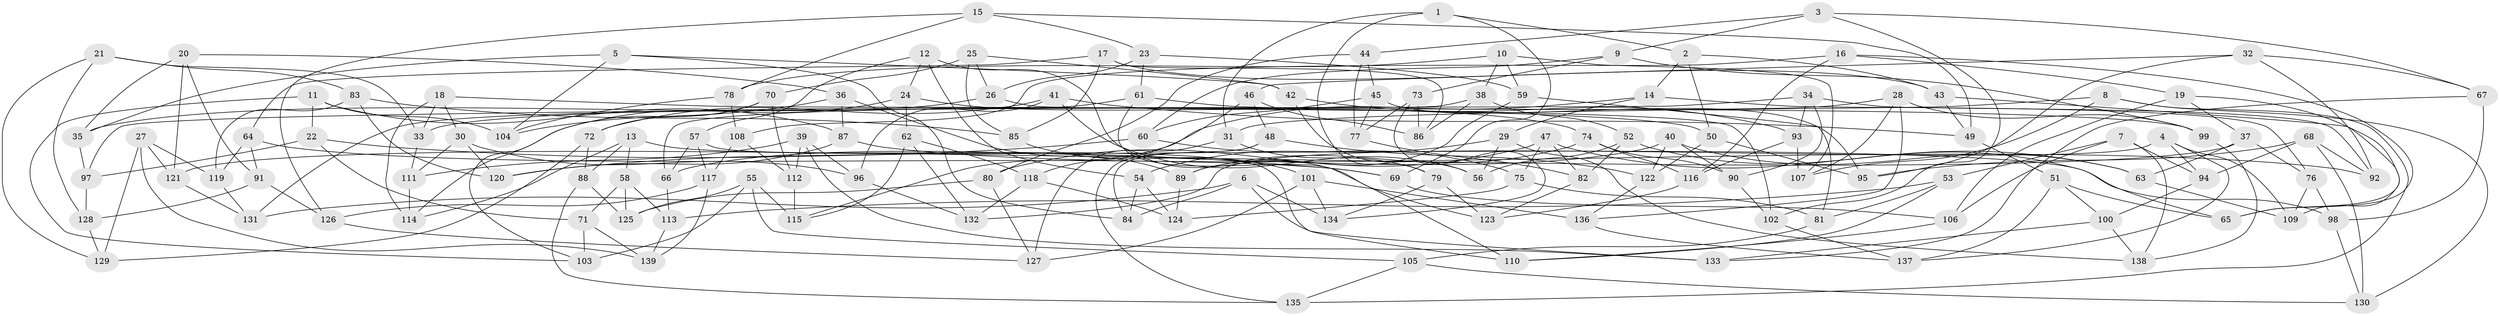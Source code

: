 // Generated by graph-tools (version 1.1) at 2025/02/03/09/25 03:02:54]
// undirected, 139 vertices, 278 edges
graph export_dot {
graph [start="1"]
  node [color=gray90,style=filled];
  1;
  2;
  3;
  4;
  5;
  6;
  7;
  8;
  9;
  10;
  11;
  12;
  13;
  14;
  15;
  16;
  17;
  18;
  19;
  20;
  21;
  22;
  23;
  24;
  25;
  26;
  27;
  28;
  29;
  30;
  31;
  32;
  33;
  34;
  35;
  36;
  37;
  38;
  39;
  40;
  41;
  42;
  43;
  44;
  45;
  46;
  47;
  48;
  49;
  50;
  51;
  52;
  53;
  54;
  55;
  56;
  57;
  58;
  59;
  60;
  61;
  62;
  63;
  64;
  65;
  66;
  67;
  68;
  69;
  70;
  71;
  72;
  73;
  74;
  75;
  76;
  77;
  78;
  79;
  80;
  81;
  82;
  83;
  84;
  85;
  86;
  87;
  88;
  89;
  90;
  91;
  92;
  93;
  94;
  95;
  96;
  97;
  98;
  99;
  100;
  101;
  102;
  103;
  104;
  105;
  106;
  107;
  108;
  109;
  110;
  111;
  112;
  113;
  114;
  115;
  116;
  117;
  118;
  119;
  120;
  121;
  122;
  123;
  124;
  125;
  126;
  127;
  128;
  129;
  130;
  131;
  132;
  133;
  134;
  135;
  136;
  137;
  138;
  139;
  1 -- 79;
  1 -- 31;
  1 -- 2;
  1 -- 69;
  2 -- 43;
  2 -- 50;
  2 -- 14;
  3 -- 67;
  3 -- 9;
  3 -- 44;
  3 -- 102;
  4 -- 137;
  4 -- 132;
  4 -- 109;
  4 -- 94;
  5 -- 104;
  5 -- 84;
  5 -- 35;
  5 -- 42;
  6 -- 131;
  6 -- 134;
  6 -- 133;
  6 -- 84;
  7 -- 138;
  7 -- 94;
  7 -- 106;
  7 -- 53;
  8 -- 107;
  8 -- 31;
  8 -- 130;
  8 -- 135;
  9 -- 99;
  9 -- 73;
  9 -- 60;
  10 -- 107;
  10 -- 78;
  10 -- 38;
  10 -- 59;
  11 -- 104;
  11 -- 22;
  11 -- 103;
  11 -- 87;
  12 -- 123;
  12 -- 24;
  12 -- 57;
  12 -- 54;
  13 -- 58;
  13 -- 114;
  13 -- 98;
  13 -- 88;
  14 -- 29;
  14 -- 76;
  14 -- 115;
  15 -- 23;
  15 -- 78;
  15 -- 49;
  15 -- 126;
  16 -- 65;
  16 -- 19;
  16 -- 108;
  16 -- 116;
  17 -- 64;
  17 -- 86;
  17 -- 43;
  17 -- 85;
  18 -- 114;
  18 -- 50;
  18 -- 33;
  18 -- 30;
  19 -- 106;
  19 -- 65;
  19 -- 37;
  20 -- 36;
  20 -- 121;
  20 -- 91;
  20 -- 35;
  21 -- 128;
  21 -- 33;
  21 -- 129;
  21 -- 83;
  22 -- 97;
  22 -- 71;
  22 -- 69;
  23 -- 61;
  23 -- 59;
  23 -- 26;
  24 -- 114;
  24 -- 74;
  24 -- 62;
  25 -- 85;
  25 -- 42;
  25 -- 70;
  25 -- 26;
  26 -- 102;
  26 -- 35;
  27 -- 129;
  27 -- 119;
  27 -- 121;
  27 -- 139;
  28 -- 136;
  28 -- 33;
  28 -- 99;
  28 -- 107;
  29 -- 54;
  29 -- 138;
  29 -- 56;
  30 -- 96;
  30 -- 120;
  30 -- 111;
  31 -- 79;
  31 -- 127;
  32 -- 95;
  32 -- 92;
  32 -- 46;
  32 -- 67;
  33 -- 111;
  34 -- 90;
  34 -- 93;
  34 -- 97;
  34 -- 92;
  35 -- 97;
  36 -- 104;
  36 -- 87;
  36 -- 89;
  37 -- 121;
  37 -- 76;
  37 -- 63;
  38 -- 66;
  38 -- 52;
  38 -- 86;
  39 -- 112;
  39 -- 133;
  39 -- 111;
  39 -- 96;
  40 -- 66;
  40 -- 63;
  40 -- 122;
  40 -- 90;
  41 -- 49;
  41 -- 72;
  41 -- 96;
  41 -- 56;
  42 -- 93;
  42 -- 56;
  43 -- 109;
  43 -- 49;
  44 -- 77;
  44 -- 80;
  44 -- 45;
  45 -- 95;
  45 -- 60;
  45 -- 77;
  46 -- 86;
  46 -- 48;
  46 -- 118;
  47 -- 80;
  47 -- 82;
  47 -- 75;
  47 -- 63;
  48 -- 84;
  48 -- 135;
  48 -- 122;
  49 -- 51;
  50 -- 122;
  50 -- 95;
  51 -- 100;
  51 -- 65;
  51 -- 137;
  52 -- 56;
  52 -- 82;
  52 -- 65;
  53 -- 110;
  53 -- 81;
  53 -- 113;
  54 -- 84;
  54 -- 124;
  55 -- 103;
  55 -- 105;
  55 -- 115;
  55 -- 125;
  57 -- 117;
  57 -- 110;
  57 -- 66;
  58 -- 125;
  58 -- 71;
  58 -- 113;
  59 -- 89;
  59 -- 81;
  60 -- 120;
  60 -- 75;
  61 -- 110;
  61 -- 131;
  61 -- 99;
  62 -- 115;
  62 -- 118;
  62 -- 132;
  63 -- 109;
  64 -- 69;
  64 -- 119;
  64 -- 91;
  66 -- 113;
  67 -- 133;
  67 -- 98;
  68 -- 92;
  68 -- 95;
  68 -- 94;
  68 -- 130;
  69 -- 106;
  70 -- 112;
  70 -- 72;
  70 -- 103;
  71 -- 139;
  71 -- 103;
  72 -- 88;
  72 -- 129;
  73 -- 134;
  73 -- 77;
  73 -- 86;
  74 -- 89;
  74 -- 116;
  74 -- 90;
  75 -- 124;
  75 -- 81;
  76 -- 109;
  76 -- 98;
  77 -- 82;
  78 -- 104;
  78 -- 108;
  79 -- 123;
  79 -- 134;
  80 -- 125;
  80 -- 127;
  81 -- 105;
  82 -- 123;
  83 -- 119;
  83 -- 120;
  83 -- 85;
  85 -- 101;
  87 -- 92;
  87 -- 120;
  88 -- 135;
  88 -- 125;
  89 -- 124;
  90 -- 102;
  91 -- 128;
  91 -- 126;
  93 -- 107;
  93 -- 116;
  94 -- 100;
  96 -- 132;
  97 -- 128;
  98 -- 130;
  99 -- 138;
  100 -- 138;
  100 -- 133;
  101 -- 134;
  101 -- 127;
  101 -- 136;
  102 -- 137;
  105 -- 130;
  105 -- 135;
  106 -- 110;
  108 -- 112;
  108 -- 117;
  111 -- 114;
  112 -- 115;
  113 -- 139;
  116 -- 123;
  117 -- 126;
  117 -- 139;
  118 -- 124;
  118 -- 132;
  119 -- 131;
  121 -- 131;
  122 -- 136;
  126 -- 127;
  128 -- 129;
  136 -- 137;
}
